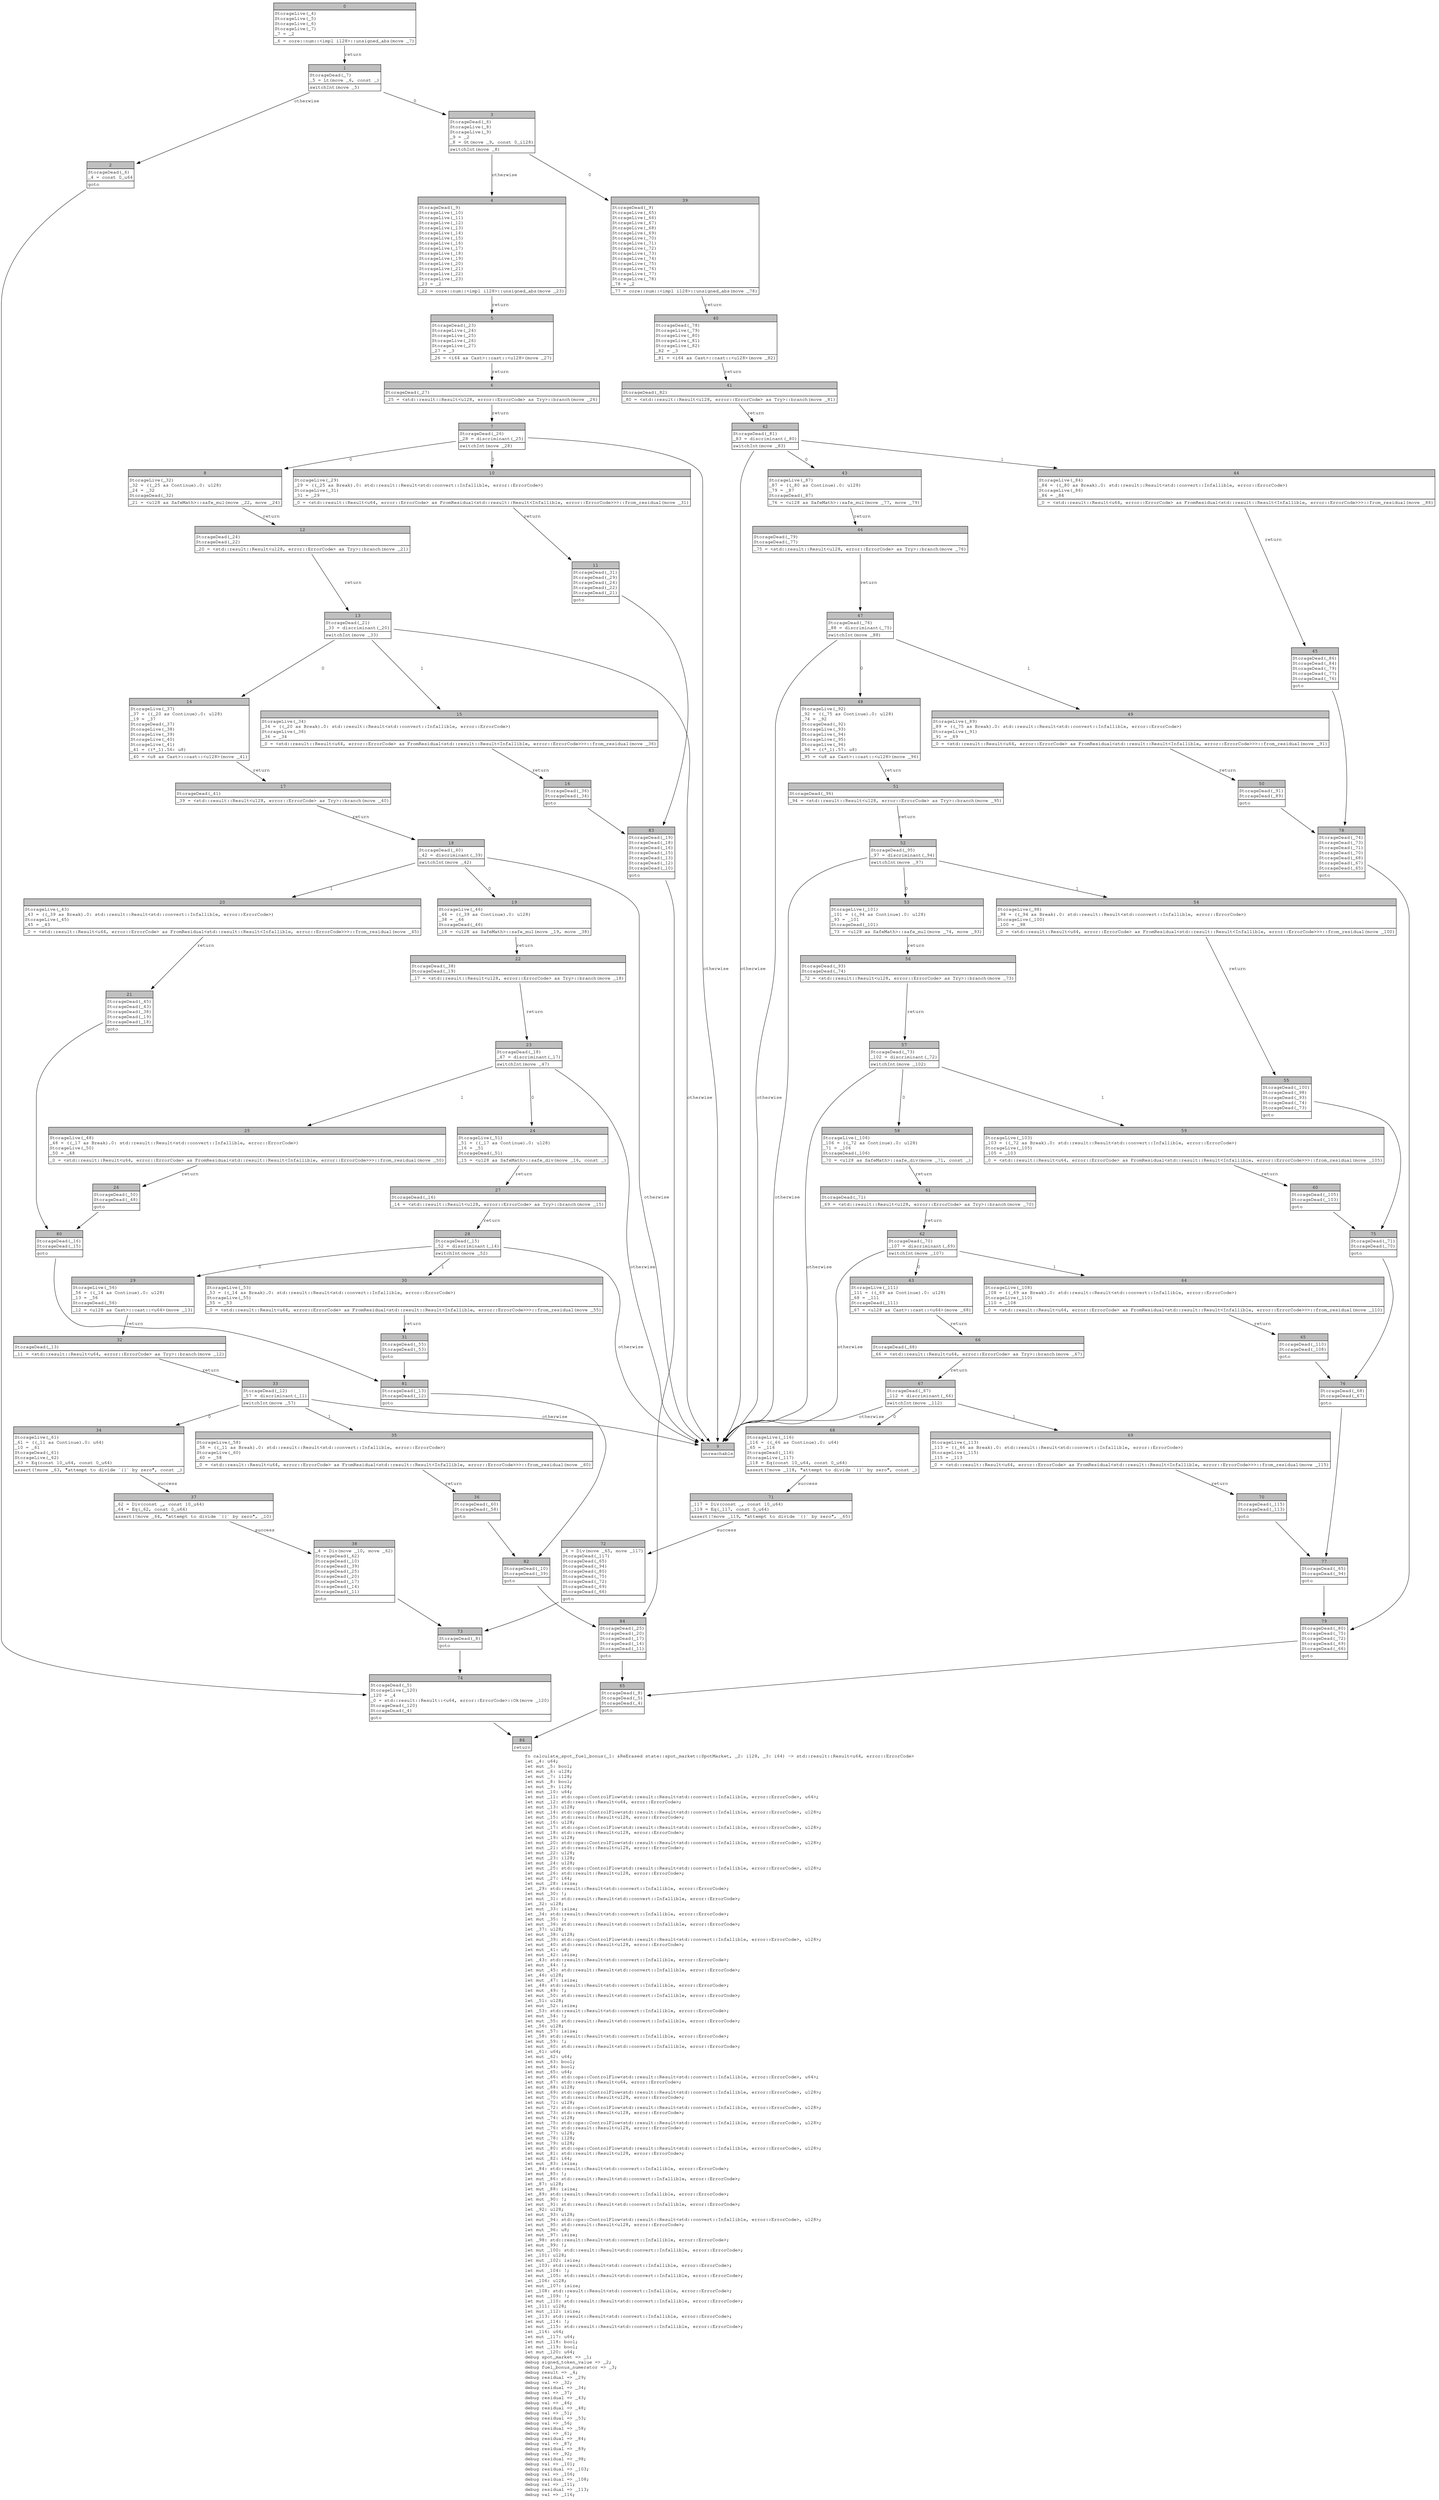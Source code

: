 digraph Mir_0_2261 {
    graph [fontname="Courier, monospace"];
    node [fontname="Courier, monospace"];
    edge [fontname="Courier, monospace"];
    label=<fn calculate_spot_fuel_bonus(_1: &amp;ReErased state::spot_market::SpotMarket, _2: i128, _3: i64) -&gt; std::result::Result&lt;u64, error::ErrorCode&gt;<br align="left"/>let _4: u64;<br align="left"/>let mut _5: bool;<br align="left"/>let mut _6: u128;<br align="left"/>let mut _7: i128;<br align="left"/>let mut _8: bool;<br align="left"/>let mut _9: i128;<br align="left"/>let mut _10: u64;<br align="left"/>let mut _11: std::ops::ControlFlow&lt;std::result::Result&lt;std::convert::Infallible, error::ErrorCode&gt;, u64&gt;;<br align="left"/>let mut _12: std::result::Result&lt;u64, error::ErrorCode&gt;;<br align="left"/>let mut _13: u128;<br align="left"/>let mut _14: std::ops::ControlFlow&lt;std::result::Result&lt;std::convert::Infallible, error::ErrorCode&gt;, u128&gt;;<br align="left"/>let mut _15: std::result::Result&lt;u128, error::ErrorCode&gt;;<br align="left"/>let mut _16: u128;<br align="left"/>let mut _17: std::ops::ControlFlow&lt;std::result::Result&lt;std::convert::Infallible, error::ErrorCode&gt;, u128&gt;;<br align="left"/>let mut _18: std::result::Result&lt;u128, error::ErrorCode&gt;;<br align="left"/>let mut _19: u128;<br align="left"/>let mut _20: std::ops::ControlFlow&lt;std::result::Result&lt;std::convert::Infallible, error::ErrorCode&gt;, u128&gt;;<br align="left"/>let mut _21: std::result::Result&lt;u128, error::ErrorCode&gt;;<br align="left"/>let mut _22: u128;<br align="left"/>let mut _23: i128;<br align="left"/>let mut _24: u128;<br align="left"/>let mut _25: std::ops::ControlFlow&lt;std::result::Result&lt;std::convert::Infallible, error::ErrorCode&gt;, u128&gt;;<br align="left"/>let mut _26: std::result::Result&lt;u128, error::ErrorCode&gt;;<br align="left"/>let mut _27: i64;<br align="left"/>let mut _28: isize;<br align="left"/>let _29: std::result::Result&lt;std::convert::Infallible, error::ErrorCode&gt;;<br align="left"/>let mut _30: !;<br align="left"/>let mut _31: std::result::Result&lt;std::convert::Infallible, error::ErrorCode&gt;;<br align="left"/>let _32: u128;<br align="left"/>let mut _33: isize;<br align="left"/>let _34: std::result::Result&lt;std::convert::Infallible, error::ErrorCode&gt;;<br align="left"/>let mut _35: !;<br align="left"/>let mut _36: std::result::Result&lt;std::convert::Infallible, error::ErrorCode&gt;;<br align="left"/>let _37: u128;<br align="left"/>let mut _38: u128;<br align="left"/>let mut _39: std::ops::ControlFlow&lt;std::result::Result&lt;std::convert::Infallible, error::ErrorCode&gt;, u128&gt;;<br align="left"/>let mut _40: std::result::Result&lt;u128, error::ErrorCode&gt;;<br align="left"/>let mut _41: u8;<br align="left"/>let mut _42: isize;<br align="left"/>let _43: std::result::Result&lt;std::convert::Infallible, error::ErrorCode&gt;;<br align="left"/>let mut _44: !;<br align="left"/>let mut _45: std::result::Result&lt;std::convert::Infallible, error::ErrorCode&gt;;<br align="left"/>let _46: u128;<br align="left"/>let mut _47: isize;<br align="left"/>let _48: std::result::Result&lt;std::convert::Infallible, error::ErrorCode&gt;;<br align="left"/>let mut _49: !;<br align="left"/>let mut _50: std::result::Result&lt;std::convert::Infallible, error::ErrorCode&gt;;<br align="left"/>let _51: u128;<br align="left"/>let mut _52: isize;<br align="left"/>let _53: std::result::Result&lt;std::convert::Infallible, error::ErrorCode&gt;;<br align="left"/>let mut _54: !;<br align="left"/>let mut _55: std::result::Result&lt;std::convert::Infallible, error::ErrorCode&gt;;<br align="left"/>let _56: u128;<br align="left"/>let mut _57: isize;<br align="left"/>let _58: std::result::Result&lt;std::convert::Infallible, error::ErrorCode&gt;;<br align="left"/>let mut _59: !;<br align="left"/>let mut _60: std::result::Result&lt;std::convert::Infallible, error::ErrorCode&gt;;<br align="left"/>let _61: u64;<br align="left"/>let mut _62: u64;<br align="left"/>let mut _63: bool;<br align="left"/>let mut _64: bool;<br align="left"/>let mut _65: u64;<br align="left"/>let mut _66: std::ops::ControlFlow&lt;std::result::Result&lt;std::convert::Infallible, error::ErrorCode&gt;, u64&gt;;<br align="left"/>let mut _67: std::result::Result&lt;u64, error::ErrorCode&gt;;<br align="left"/>let mut _68: u128;<br align="left"/>let mut _69: std::ops::ControlFlow&lt;std::result::Result&lt;std::convert::Infallible, error::ErrorCode&gt;, u128&gt;;<br align="left"/>let mut _70: std::result::Result&lt;u128, error::ErrorCode&gt;;<br align="left"/>let mut _71: u128;<br align="left"/>let mut _72: std::ops::ControlFlow&lt;std::result::Result&lt;std::convert::Infallible, error::ErrorCode&gt;, u128&gt;;<br align="left"/>let mut _73: std::result::Result&lt;u128, error::ErrorCode&gt;;<br align="left"/>let mut _74: u128;<br align="left"/>let mut _75: std::ops::ControlFlow&lt;std::result::Result&lt;std::convert::Infallible, error::ErrorCode&gt;, u128&gt;;<br align="left"/>let mut _76: std::result::Result&lt;u128, error::ErrorCode&gt;;<br align="left"/>let mut _77: u128;<br align="left"/>let mut _78: i128;<br align="left"/>let mut _79: u128;<br align="left"/>let mut _80: std::ops::ControlFlow&lt;std::result::Result&lt;std::convert::Infallible, error::ErrorCode&gt;, u128&gt;;<br align="left"/>let mut _81: std::result::Result&lt;u128, error::ErrorCode&gt;;<br align="left"/>let mut _82: i64;<br align="left"/>let mut _83: isize;<br align="left"/>let _84: std::result::Result&lt;std::convert::Infallible, error::ErrorCode&gt;;<br align="left"/>let mut _85: !;<br align="left"/>let mut _86: std::result::Result&lt;std::convert::Infallible, error::ErrorCode&gt;;<br align="left"/>let _87: u128;<br align="left"/>let mut _88: isize;<br align="left"/>let _89: std::result::Result&lt;std::convert::Infallible, error::ErrorCode&gt;;<br align="left"/>let mut _90: !;<br align="left"/>let mut _91: std::result::Result&lt;std::convert::Infallible, error::ErrorCode&gt;;<br align="left"/>let _92: u128;<br align="left"/>let mut _93: u128;<br align="left"/>let mut _94: std::ops::ControlFlow&lt;std::result::Result&lt;std::convert::Infallible, error::ErrorCode&gt;, u128&gt;;<br align="left"/>let mut _95: std::result::Result&lt;u128, error::ErrorCode&gt;;<br align="left"/>let mut _96: u8;<br align="left"/>let mut _97: isize;<br align="left"/>let _98: std::result::Result&lt;std::convert::Infallible, error::ErrorCode&gt;;<br align="left"/>let mut _99: !;<br align="left"/>let mut _100: std::result::Result&lt;std::convert::Infallible, error::ErrorCode&gt;;<br align="left"/>let _101: u128;<br align="left"/>let mut _102: isize;<br align="left"/>let _103: std::result::Result&lt;std::convert::Infallible, error::ErrorCode&gt;;<br align="left"/>let mut _104: !;<br align="left"/>let mut _105: std::result::Result&lt;std::convert::Infallible, error::ErrorCode&gt;;<br align="left"/>let _106: u128;<br align="left"/>let mut _107: isize;<br align="left"/>let _108: std::result::Result&lt;std::convert::Infallible, error::ErrorCode&gt;;<br align="left"/>let mut _109: !;<br align="left"/>let mut _110: std::result::Result&lt;std::convert::Infallible, error::ErrorCode&gt;;<br align="left"/>let _111: u128;<br align="left"/>let mut _112: isize;<br align="left"/>let _113: std::result::Result&lt;std::convert::Infallible, error::ErrorCode&gt;;<br align="left"/>let mut _114: !;<br align="left"/>let mut _115: std::result::Result&lt;std::convert::Infallible, error::ErrorCode&gt;;<br align="left"/>let _116: u64;<br align="left"/>let mut _117: u64;<br align="left"/>let mut _118: bool;<br align="left"/>let mut _119: bool;<br align="left"/>let mut _120: u64;<br align="left"/>debug spot_market =&gt; _1;<br align="left"/>debug signed_token_value =&gt; _2;<br align="left"/>debug fuel_bonus_numerator =&gt; _3;<br align="left"/>debug result =&gt; _4;<br align="left"/>debug residual =&gt; _29;<br align="left"/>debug val =&gt; _32;<br align="left"/>debug residual =&gt; _34;<br align="left"/>debug val =&gt; _37;<br align="left"/>debug residual =&gt; _43;<br align="left"/>debug val =&gt; _46;<br align="left"/>debug residual =&gt; _48;<br align="left"/>debug val =&gt; _51;<br align="left"/>debug residual =&gt; _53;<br align="left"/>debug val =&gt; _56;<br align="left"/>debug residual =&gt; _58;<br align="left"/>debug val =&gt; _61;<br align="left"/>debug residual =&gt; _84;<br align="left"/>debug val =&gt; _87;<br align="left"/>debug residual =&gt; _89;<br align="left"/>debug val =&gt; _92;<br align="left"/>debug residual =&gt; _98;<br align="left"/>debug val =&gt; _101;<br align="left"/>debug residual =&gt; _103;<br align="left"/>debug val =&gt; _106;<br align="left"/>debug residual =&gt; _108;<br align="left"/>debug val =&gt; _111;<br align="left"/>debug residual =&gt; _113;<br align="left"/>debug val =&gt; _116;<br align="left"/>>;
    bb0__0_2261 [shape="none", label=<<table border="0" cellborder="1" cellspacing="0"><tr><td bgcolor="gray" align="center" colspan="1">0</td></tr><tr><td align="left" balign="left">StorageLive(_4)<br/>StorageLive(_5)<br/>StorageLive(_6)<br/>StorageLive(_7)<br/>_7 = _2<br/></td></tr><tr><td align="left">_6 = core::num::&lt;impl i128&gt;::unsigned_abs(move _7)</td></tr></table>>];
    bb1__0_2261 [shape="none", label=<<table border="0" cellborder="1" cellspacing="0"><tr><td bgcolor="gray" align="center" colspan="1">1</td></tr><tr><td align="left" balign="left">StorageDead(_7)<br/>_5 = Lt(move _6, const _)<br/></td></tr><tr><td align="left">switchInt(move _5)</td></tr></table>>];
    bb2__0_2261 [shape="none", label=<<table border="0" cellborder="1" cellspacing="0"><tr><td bgcolor="gray" align="center" colspan="1">2</td></tr><tr><td align="left" balign="left">StorageDead(_6)<br/>_4 = const 0_u64<br/></td></tr><tr><td align="left">goto</td></tr></table>>];
    bb3__0_2261 [shape="none", label=<<table border="0" cellborder="1" cellspacing="0"><tr><td bgcolor="gray" align="center" colspan="1">3</td></tr><tr><td align="left" balign="left">StorageDead(_6)<br/>StorageLive(_8)<br/>StorageLive(_9)<br/>_9 = _2<br/>_8 = Gt(move _9, const 0_i128)<br/></td></tr><tr><td align="left">switchInt(move _8)</td></tr></table>>];
    bb4__0_2261 [shape="none", label=<<table border="0" cellborder="1" cellspacing="0"><tr><td bgcolor="gray" align="center" colspan="1">4</td></tr><tr><td align="left" balign="left">StorageDead(_9)<br/>StorageLive(_10)<br/>StorageLive(_11)<br/>StorageLive(_12)<br/>StorageLive(_13)<br/>StorageLive(_14)<br/>StorageLive(_15)<br/>StorageLive(_16)<br/>StorageLive(_17)<br/>StorageLive(_18)<br/>StorageLive(_19)<br/>StorageLive(_20)<br/>StorageLive(_21)<br/>StorageLive(_22)<br/>StorageLive(_23)<br/>_23 = _2<br/></td></tr><tr><td align="left">_22 = core::num::&lt;impl i128&gt;::unsigned_abs(move _23)</td></tr></table>>];
    bb5__0_2261 [shape="none", label=<<table border="0" cellborder="1" cellspacing="0"><tr><td bgcolor="gray" align="center" colspan="1">5</td></tr><tr><td align="left" balign="left">StorageDead(_23)<br/>StorageLive(_24)<br/>StorageLive(_25)<br/>StorageLive(_26)<br/>StorageLive(_27)<br/>_27 = _3<br/></td></tr><tr><td align="left">_26 = &lt;i64 as Cast&gt;::cast::&lt;u128&gt;(move _27)</td></tr></table>>];
    bb6__0_2261 [shape="none", label=<<table border="0" cellborder="1" cellspacing="0"><tr><td bgcolor="gray" align="center" colspan="1">6</td></tr><tr><td align="left" balign="left">StorageDead(_27)<br/></td></tr><tr><td align="left">_25 = &lt;std::result::Result&lt;u128, error::ErrorCode&gt; as Try&gt;::branch(move _26)</td></tr></table>>];
    bb7__0_2261 [shape="none", label=<<table border="0" cellborder="1" cellspacing="0"><tr><td bgcolor="gray" align="center" colspan="1">7</td></tr><tr><td align="left" balign="left">StorageDead(_26)<br/>_28 = discriminant(_25)<br/></td></tr><tr><td align="left">switchInt(move _28)</td></tr></table>>];
    bb8__0_2261 [shape="none", label=<<table border="0" cellborder="1" cellspacing="0"><tr><td bgcolor="gray" align="center" colspan="1">8</td></tr><tr><td align="left" balign="left">StorageLive(_32)<br/>_32 = ((_25 as Continue).0: u128)<br/>_24 = _32<br/>StorageDead(_32)<br/></td></tr><tr><td align="left">_21 = &lt;u128 as SafeMath&gt;::safe_mul(move _22, move _24)</td></tr></table>>];
    bb9__0_2261 [shape="none", label=<<table border="0" cellborder="1" cellspacing="0"><tr><td bgcolor="gray" align="center" colspan="1">9</td></tr><tr><td align="left">unreachable</td></tr></table>>];
    bb10__0_2261 [shape="none", label=<<table border="0" cellborder="1" cellspacing="0"><tr><td bgcolor="gray" align="center" colspan="1">10</td></tr><tr><td align="left" balign="left">StorageLive(_29)<br/>_29 = ((_25 as Break).0: std::result::Result&lt;std::convert::Infallible, error::ErrorCode&gt;)<br/>StorageLive(_31)<br/>_31 = _29<br/></td></tr><tr><td align="left">_0 = &lt;std::result::Result&lt;u64, error::ErrorCode&gt; as FromResidual&lt;std::result::Result&lt;Infallible, error::ErrorCode&gt;&gt;&gt;::from_residual(move _31)</td></tr></table>>];
    bb11__0_2261 [shape="none", label=<<table border="0" cellborder="1" cellspacing="0"><tr><td bgcolor="gray" align="center" colspan="1">11</td></tr><tr><td align="left" balign="left">StorageDead(_31)<br/>StorageDead(_29)<br/>StorageDead(_24)<br/>StorageDead(_22)<br/>StorageDead(_21)<br/></td></tr><tr><td align="left">goto</td></tr></table>>];
    bb12__0_2261 [shape="none", label=<<table border="0" cellborder="1" cellspacing="0"><tr><td bgcolor="gray" align="center" colspan="1">12</td></tr><tr><td align="left" balign="left">StorageDead(_24)<br/>StorageDead(_22)<br/></td></tr><tr><td align="left">_20 = &lt;std::result::Result&lt;u128, error::ErrorCode&gt; as Try&gt;::branch(move _21)</td></tr></table>>];
    bb13__0_2261 [shape="none", label=<<table border="0" cellborder="1" cellspacing="0"><tr><td bgcolor="gray" align="center" colspan="1">13</td></tr><tr><td align="left" balign="left">StorageDead(_21)<br/>_33 = discriminant(_20)<br/></td></tr><tr><td align="left">switchInt(move _33)</td></tr></table>>];
    bb14__0_2261 [shape="none", label=<<table border="0" cellborder="1" cellspacing="0"><tr><td bgcolor="gray" align="center" colspan="1">14</td></tr><tr><td align="left" balign="left">StorageLive(_37)<br/>_37 = ((_20 as Continue).0: u128)<br/>_19 = _37<br/>StorageDead(_37)<br/>StorageLive(_38)<br/>StorageLive(_39)<br/>StorageLive(_40)<br/>StorageLive(_41)<br/>_41 = ((*_1).56: u8)<br/></td></tr><tr><td align="left">_40 = &lt;u8 as Cast&gt;::cast::&lt;u128&gt;(move _41)</td></tr></table>>];
    bb15__0_2261 [shape="none", label=<<table border="0" cellborder="1" cellspacing="0"><tr><td bgcolor="gray" align="center" colspan="1">15</td></tr><tr><td align="left" balign="left">StorageLive(_34)<br/>_34 = ((_20 as Break).0: std::result::Result&lt;std::convert::Infallible, error::ErrorCode&gt;)<br/>StorageLive(_36)<br/>_36 = _34<br/></td></tr><tr><td align="left">_0 = &lt;std::result::Result&lt;u64, error::ErrorCode&gt; as FromResidual&lt;std::result::Result&lt;Infallible, error::ErrorCode&gt;&gt;&gt;::from_residual(move _36)</td></tr></table>>];
    bb16__0_2261 [shape="none", label=<<table border="0" cellborder="1" cellspacing="0"><tr><td bgcolor="gray" align="center" colspan="1">16</td></tr><tr><td align="left" balign="left">StorageDead(_36)<br/>StorageDead(_34)<br/></td></tr><tr><td align="left">goto</td></tr></table>>];
    bb17__0_2261 [shape="none", label=<<table border="0" cellborder="1" cellspacing="0"><tr><td bgcolor="gray" align="center" colspan="1">17</td></tr><tr><td align="left" balign="left">StorageDead(_41)<br/></td></tr><tr><td align="left">_39 = &lt;std::result::Result&lt;u128, error::ErrorCode&gt; as Try&gt;::branch(move _40)</td></tr></table>>];
    bb18__0_2261 [shape="none", label=<<table border="0" cellborder="1" cellspacing="0"><tr><td bgcolor="gray" align="center" colspan="1">18</td></tr><tr><td align="left" balign="left">StorageDead(_40)<br/>_42 = discriminant(_39)<br/></td></tr><tr><td align="left">switchInt(move _42)</td></tr></table>>];
    bb19__0_2261 [shape="none", label=<<table border="0" cellborder="1" cellspacing="0"><tr><td bgcolor="gray" align="center" colspan="1">19</td></tr><tr><td align="left" balign="left">StorageLive(_46)<br/>_46 = ((_39 as Continue).0: u128)<br/>_38 = _46<br/>StorageDead(_46)<br/></td></tr><tr><td align="left">_18 = &lt;u128 as SafeMath&gt;::safe_mul(move _19, move _38)</td></tr></table>>];
    bb20__0_2261 [shape="none", label=<<table border="0" cellborder="1" cellspacing="0"><tr><td bgcolor="gray" align="center" colspan="1">20</td></tr><tr><td align="left" balign="left">StorageLive(_43)<br/>_43 = ((_39 as Break).0: std::result::Result&lt;std::convert::Infallible, error::ErrorCode&gt;)<br/>StorageLive(_45)<br/>_45 = _43<br/></td></tr><tr><td align="left">_0 = &lt;std::result::Result&lt;u64, error::ErrorCode&gt; as FromResidual&lt;std::result::Result&lt;Infallible, error::ErrorCode&gt;&gt;&gt;::from_residual(move _45)</td></tr></table>>];
    bb21__0_2261 [shape="none", label=<<table border="0" cellborder="1" cellspacing="0"><tr><td bgcolor="gray" align="center" colspan="1">21</td></tr><tr><td align="left" balign="left">StorageDead(_45)<br/>StorageDead(_43)<br/>StorageDead(_38)<br/>StorageDead(_19)<br/>StorageDead(_18)<br/></td></tr><tr><td align="left">goto</td></tr></table>>];
    bb22__0_2261 [shape="none", label=<<table border="0" cellborder="1" cellspacing="0"><tr><td bgcolor="gray" align="center" colspan="1">22</td></tr><tr><td align="left" balign="left">StorageDead(_38)<br/>StorageDead(_19)<br/></td></tr><tr><td align="left">_17 = &lt;std::result::Result&lt;u128, error::ErrorCode&gt; as Try&gt;::branch(move _18)</td></tr></table>>];
    bb23__0_2261 [shape="none", label=<<table border="0" cellborder="1" cellspacing="0"><tr><td bgcolor="gray" align="center" colspan="1">23</td></tr><tr><td align="left" balign="left">StorageDead(_18)<br/>_47 = discriminant(_17)<br/></td></tr><tr><td align="left">switchInt(move _47)</td></tr></table>>];
    bb24__0_2261 [shape="none", label=<<table border="0" cellborder="1" cellspacing="0"><tr><td bgcolor="gray" align="center" colspan="1">24</td></tr><tr><td align="left" balign="left">StorageLive(_51)<br/>_51 = ((_17 as Continue).0: u128)<br/>_16 = _51<br/>StorageDead(_51)<br/></td></tr><tr><td align="left">_15 = &lt;u128 as SafeMath&gt;::safe_div(move _16, const _)</td></tr></table>>];
    bb25__0_2261 [shape="none", label=<<table border="0" cellborder="1" cellspacing="0"><tr><td bgcolor="gray" align="center" colspan="1">25</td></tr><tr><td align="left" balign="left">StorageLive(_48)<br/>_48 = ((_17 as Break).0: std::result::Result&lt;std::convert::Infallible, error::ErrorCode&gt;)<br/>StorageLive(_50)<br/>_50 = _48<br/></td></tr><tr><td align="left">_0 = &lt;std::result::Result&lt;u64, error::ErrorCode&gt; as FromResidual&lt;std::result::Result&lt;Infallible, error::ErrorCode&gt;&gt;&gt;::from_residual(move _50)</td></tr></table>>];
    bb26__0_2261 [shape="none", label=<<table border="0" cellborder="1" cellspacing="0"><tr><td bgcolor="gray" align="center" colspan="1">26</td></tr><tr><td align="left" balign="left">StorageDead(_50)<br/>StorageDead(_48)<br/></td></tr><tr><td align="left">goto</td></tr></table>>];
    bb27__0_2261 [shape="none", label=<<table border="0" cellborder="1" cellspacing="0"><tr><td bgcolor="gray" align="center" colspan="1">27</td></tr><tr><td align="left" balign="left">StorageDead(_16)<br/></td></tr><tr><td align="left">_14 = &lt;std::result::Result&lt;u128, error::ErrorCode&gt; as Try&gt;::branch(move _15)</td></tr></table>>];
    bb28__0_2261 [shape="none", label=<<table border="0" cellborder="1" cellspacing="0"><tr><td bgcolor="gray" align="center" colspan="1">28</td></tr><tr><td align="left" balign="left">StorageDead(_15)<br/>_52 = discriminant(_14)<br/></td></tr><tr><td align="left">switchInt(move _52)</td></tr></table>>];
    bb29__0_2261 [shape="none", label=<<table border="0" cellborder="1" cellspacing="0"><tr><td bgcolor="gray" align="center" colspan="1">29</td></tr><tr><td align="left" balign="left">StorageLive(_56)<br/>_56 = ((_14 as Continue).0: u128)<br/>_13 = _56<br/>StorageDead(_56)<br/></td></tr><tr><td align="left">_12 = &lt;u128 as Cast&gt;::cast::&lt;u64&gt;(move _13)</td></tr></table>>];
    bb30__0_2261 [shape="none", label=<<table border="0" cellborder="1" cellspacing="0"><tr><td bgcolor="gray" align="center" colspan="1">30</td></tr><tr><td align="left" balign="left">StorageLive(_53)<br/>_53 = ((_14 as Break).0: std::result::Result&lt;std::convert::Infallible, error::ErrorCode&gt;)<br/>StorageLive(_55)<br/>_55 = _53<br/></td></tr><tr><td align="left">_0 = &lt;std::result::Result&lt;u64, error::ErrorCode&gt; as FromResidual&lt;std::result::Result&lt;Infallible, error::ErrorCode&gt;&gt;&gt;::from_residual(move _55)</td></tr></table>>];
    bb31__0_2261 [shape="none", label=<<table border="0" cellborder="1" cellspacing="0"><tr><td bgcolor="gray" align="center" colspan="1">31</td></tr><tr><td align="left" balign="left">StorageDead(_55)<br/>StorageDead(_53)<br/></td></tr><tr><td align="left">goto</td></tr></table>>];
    bb32__0_2261 [shape="none", label=<<table border="0" cellborder="1" cellspacing="0"><tr><td bgcolor="gray" align="center" colspan="1">32</td></tr><tr><td align="left" balign="left">StorageDead(_13)<br/></td></tr><tr><td align="left">_11 = &lt;std::result::Result&lt;u64, error::ErrorCode&gt; as Try&gt;::branch(move _12)</td></tr></table>>];
    bb33__0_2261 [shape="none", label=<<table border="0" cellborder="1" cellspacing="0"><tr><td bgcolor="gray" align="center" colspan="1">33</td></tr><tr><td align="left" balign="left">StorageDead(_12)<br/>_57 = discriminant(_11)<br/></td></tr><tr><td align="left">switchInt(move _57)</td></tr></table>>];
    bb34__0_2261 [shape="none", label=<<table border="0" cellborder="1" cellspacing="0"><tr><td bgcolor="gray" align="center" colspan="1">34</td></tr><tr><td align="left" balign="left">StorageLive(_61)<br/>_61 = ((_11 as Continue).0: u64)<br/>_10 = _61<br/>StorageDead(_61)<br/>StorageLive(_62)<br/>_63 = Eq(const 10_u64, const 0_u64)<br/></td></tr><tr><td align="left">assert(!move _63, &quot;attempt to divide `{}` by zero&quot;, const _)</td></tr></table>>];
    bb35__0_2261 [shape="none", label=<<table border="0" cellborder="1" cellspacing="0"><tr><td bgcolor="gray" align="center" colspan="1">35</td></tr><tr><td align="left" balign="left">StorageLive(_58)<br/>_58 = ((_11 as Break).0: std::result::Result&lt;std::convert::Infallible, error::ErrorCode&gt;)<br/>StorageLive(_60)<br/>_60 = _58<br/></td></tr><tr><td align="left">_0 = &lt;std::result::Result&lt;u64, error::ErrorCode&gt; as FromResidual&lt;std::result::Result&lt;Infallible, error::ErrorCode&gt;&gt;&gt;::from_residual(move _60)</td></tr></table>>];
    bb36__0_2261 [shape="none", label=<<table border="0" cellborder="1" cellspacing="0"><tr><td bgcolor="gray" align="center" colspan="1">36</td></tr><tr><td align="left" balign="left">StorageDead(_60)<br/>StorageDead(_58)<br/></td></tr><tr><td align="left">goto</td></tr></table>>];
    bb37__0_2261 [shape="none", label=<<table border="0" cellborder="1" cellspacing="0"><tr><td bgcolor="gray" align="center" colspan="1">37</td></tr><tr><td align="left" balign="left">_62 = Div(const _, const 10_u64)<br/>_64 = Eq(_62, const 0_u64)<br/></td></tr><tr><td align="left">assert(!move _64, &quot;attempt to divide `{}` by zero&quot;, _10)</td></tr></table>>];
    bb38__0_2261 [shape="none", label=<<table border="0" cellborder="1" cellspacing="0"><tr><td bgcolor="gray" align="center" colspan="1">38</td></tr><tr><td align="left" balign="left">_4 = Div(move _10, move _62)<br/>StorageDead(_62)<br/>StorageDead(_10)<br/>StorageDead(_39)<br/>StorageDead(_25)<br/>StorageDead(_20)<br/>StorageDead(_17)<br/>StorageDead(_14)<br/>StorageDead(_11)<br/></td></tr><tr><td align="left">goto</td></tr></table>>];
    bb39__0_2261 [shape="none", label=<<table border="0" cellborder="1" cellspacing="0"><tr><td bgcolor="gray" align="center" colspan="1">39</td></tr><tr><td align="left" balign="left">StorageDead(_9)<br/>StorageLive(_65)<br/>StorageLive(_66)<br/>StorageLive(_67)<br/>StorageLive(_68)<br/>StorageLive(_69)<br/>StorageLive(_70)<br/>StorageLive(_71)<br/>StorageLive(_72)<br/>StorageLive(_73)<br/>StorageLive(_74)<br/>StorageLive(_75)<br/>StorageLive(_76)<br/>StorageLive(_77)<br/>StorageLive(_78)<br/>_78 = _2<br/></td></tr><tr><td align="left">_77 = core::num::&lt;impl i128&gt;::unsigned_abs(move _78)</td></tr></table>>];
    bb40__0_2261 [shape="none", label=<<table border="0" cellborder="1" cellspacing="0"><tr><td bgcolor="gray" align="center" colspan="1">40</td></tr><tr><td align="left" balign="left">StorageDead(_78)<br/>StorageLive(_79)<br/>StorageLive(_80)<br/>StorageLive(_81)<br/>StorageLive(_82)<br/>_82 = _3<br/></td></tr><tr><td align="left">_81 = &lt;i64 as Cast&gt;::cast::&lt;u128&gt;(move _82)</td></tr></table>>];
    bb41__0_2261 [shape="none", label=<<table border="0" cellborder="1" cellspacing="0"><tr><td bgcolor="gray" align="center" colspan="1">41</td></tr><tr><td align="left" balign="left">StorageDead(_82)<br/></td></tr><tr><td align="left">_80 = &lt;std::result::Result&lt;u128, error::ErrorCode&gt; as Try&gt;::branch(move _81)</td></tr></table>>];
    bb42__0_2261 [shape="none", label=<<table border="0" cellborder="1" cellspacing="0"><tr><td bgcolor="gray" align="center" colspan="1">42</td></tr><tr><td align="left" balign="left">StorageDead(_81)<br/>_83 = discriminant(_80)<br/></td></tr><tr><td align="left">switchInt(move _83)</td></tr></table>>];
    bb43__0_2261 [shape="none", label=<<table border="0" cellborder="1" cellspacing="0"><tr><td bgcolor="gray" align="center" colspan="1">43</td></tr><tr><td align="left" balign="left">StorageLive(_87)<br/>_87 = ((_80 as Continue).0: u128)<br/>_79 = _87<br/>StorageDead(_87)<br/></td></tr><tr><td align="left">_76 = &lt;u128 as SafeMath&gt;::safe_mul(move _77, move _79)</td></tr></table>>];
    bb44__0_2261 [shape="none", label=<<table border="0" cellborder="1" cellspacing="0"><tr><td bgcolor="gray" align="center" colspan="1">44</td></tr><tr><td align="left" balign="left">StorageLive(_84)<br/>_84 = ((_80 as Break).0: std::result::Result&lt;std::convert::Infallible, error::ErrorCode&gt;)<br/>StorageLive(_86)<br/>_86 = _84<br/></td></tr><tr><td align="left">_0 = &lt;std::result::Result&lt;u64, error::ErrorCode&gt; as FromResidual&lt;std::result::Result&lt;Infallible, error::ErrorCode&gt;&gt;&gt;::from_residual(move _86)</td></tr></table>>];
    bb45__0_2261 [shape="none", label=<<table border="0" cellborder="1" cellspacing="0"><tr><td bgcolor="gray" align="center" colspan="1">45</td></tr><tr><td align="left" balign="left">StorageDead(_86)<br/>StorageDead(_84)<br/>StorageDead(_79)<br/>StorageDead(_77)<br/>StorageDead(_76)<br/></td></tr><tr><td align="left">goto</td></tr></table>>];
    bb46__0_2261 [shape="none", label=<<table border="0" cellborder="1" cellspacing="0"><tr><td bgcolor="gray" align="center" colspan="1">46</td></tr><tr><td align="left" balign="left">StorageDead(_79)<br/>StorageDead(_77)<br/></td></tr><tr><td align="left">_75 = &lt;std::result::Result&lt;u128, error::ErrorCode&gt; as Try&gt;::branch(move _76)</td></tr></table>>];
    bb47__0_2261 [shape="none", label=<<table border="0" cellborder="1" cellspacing="0"><tr><td bgcolor="gray" align="center" colspan="1">47</td></tr><tr><td align="left" balign="left">StorageDead(_76)<br/>_88 = discriminant(_75)<br/></td></tr><tr><td align="left">switchInt(move _88)</td></tr></table>>];
    bb48__0_2261 [shape="none", label=<<table border="0" cellborder="1" cellspacing="0"><tr><td bgcolor="gray" align="center" colspan="1">48</td></tr><tr><td align="left" balign="left">StorageLive(_92)<br/>_92 = ((_75 as Continue).0: u128)<br/>_74 = _92<br/>StorageDead(_92)<br/>StorageLive(_93)<br/>StorageLive(_94)<br/>StorageLive(_95)<br/>StorageLive(_96)<br/>_96 = ((*_1).57: u8)<br/></td></tr><tr><td align="left">_95 = &lt;u8 as Cast&gt;::cast::&lt;u128&gt;(move _96)</td></tr></table>>];
    bb49__0_2261 [shape="none", label=<<table border="0" cellborder="1" cellspacing="0"><tr><td bgcolor="gray" align="center" colspan="1">49</td></tr><tr><td align="left" balign="left">StorageLive(_89)<br/>_89 = ((_75 as Break).0: std::result::Result&lt;std::convert::Infallible, error::ErrorCode&gt;)<br/>StorageLive(_91)<br/>_91 = _89<br/></td></tr><tr><td align="left">_0 = &lt;std::result::Result&lt;u64, error::ErrorCode&gt; as FromResidual&lt;std::result::Result&lt;Infallible, error::ErrorCode&gt;&gt;&gt;::from_residual(move _91)</td></tr></table>>];
    bb50__0_2261 [shape="none", label=<<table border="0" cellborder="1" cellspacing="0"><tr><td bgcolor="gray" align="center" colspan="1">50</td></tr><tr><td align="left" balign="left">StorageDead(_91)<br/>StorageDead(_89)<br/></td></tr><tr><td align="left">goto</td></tr></table>>];
    bb51__0_2261 [shape="none", label=<<table border="0" cellborder="1" cellspacing="0"><tr><td bgcolor="gray" align="center" colspan="1">51</td></tr><tr><td align="left" balign="left">StorageDead(_96)<br/></td></tr><tr><td align="left">_94 = &lt;std::result::Result&lt;u128, error::ErrorCode&gt; as Try&gt;::branch(move _95)</td></tr></table>>];
    bb52__0_2261 [shape="none", label=<<table border="0" cellborder="1" cellspacing="0"><tr><td bgcolor="gray" align="center" colspan="1">52</td></tr><tr><td align="left" balign="left">StorageDead(_95)<br/>_97 = discriminant(_94)<br/></td></tr><tr><td align="left">switchInt(move _97)</td></tr></table>>];
    bb53__0_2261 [shape="none", label=<<table border="0" cellborder="1" cellspacing="0"><tr><td bgcolor="gray" align="center" colspan="1">53</td></tr><tr><td align="left" balign="left">StorageLive(_101)<br/>_101 = ((_94 as Continue).0: u128)<br/>_93 = _101<br/>StorageDead(_101)<br/></td></tr><tr><td align="left">_73 = &lt;u128 as SafeMath&gt;::safe_mul(move _74, move _93)</td></tr></table>>];
    bb54__0_2261 [shape="none", label=<<table border="0" cellborder="1" cellspacing="0"><tr><td bgcolor="gray" align="center" colspan="1">54</td></tr><tr><td align="left" balign="left">StorageLive(_98)<br/>_98 = ((_94 as Break).0: std::result::Result&lt;std::convert::Infallible, error::ErrorCode&gt;)<br/>StorageLive(_100)<br/>_100 = _98<br/></td></tr><tr><td align="left">_0 = &lt;std::result::Result&lt;u64, error::ErrorCode&gt; as FromResidual&lt;std::result::Result&lt;Infallible, error::ErrorCode&gt;&gt;&gt;::from_residual(move _100)</td></tr></table>>];
    bb55__0_2261 [shape="none", label=<<table border="0" cellborder="1" cellspacing="0"><tr><td bgcolor="gray" align="center" colspan="1">55</td></tr><tr><td align="left" balign="left">StorageDead(_100)<br/>StorageDead(_98)<br/>StorageDead(_93)<br/>StorageDead(_74)<br/>StorageDead(_73)<br/></td></tr><tr><td align="left">goto</td></tr></table>>];
    bb56__0_2261 [shape="none", label=<<table border="0" cellborder="1" cellspacing="0"><tr><td bgcolor="gray" align="center" colspan="1">56</td></tr><tr><td align="left" balign="left">StorageDead(_93)<br/>StorageDead(_74)<br/></td></tr><tr><td align="left">_72 = &lt;std::result::Result&lt;u128, error::ErrorCode&gt; as Try&gt;::branch(move _73)</td></tr></table>>];
    bb57__0_2261 [shape="none", label=<<table border="0" cellborder="1" cellspacing="0"><tr><td bgcolor="gray" align="center" colspan="1">57</td></tr><tr><td align="left" balign="left">StorageDead(_73)<br/>_102 = discriminant(_72)<br/></td></tr><tr><td align="left">switchInt(move _102)</td></tr></table>>];
    bb58__0_2261 [shape="none", label=<<table border="0" cellborder="1" cellspacing="0"><tr><td bgcolor="gray" align="center" colspan="1">58</td></tr><tr><td align="left" balign="left">StorageLive(_106)<br/>_106 = ((_72 as Continue).0: u128)<br/>_71 = _106<br/>StorageDead(_106)<br/></td></tr><tr><td align="left">_70 = &lt;u128 as SafeMath&gt;::safe_div(move _71, const _)</td></tr></table>>];
    bb59__0_2261 [shape="none", label=<<table border="0" cellborder="1" cellspacing="0"><tr><td bgcolor="gray" align="center" colspan="1">59</td></tr><tr><td align="left" balign="left">StorageLive(_103)<br/>_103 = ((_72 as Break).0: std::result::Result&lt;std::convert::Infallible, error::ErrorCode&gt;)<br/>StorageLive(_105)<br/>_105 = _103<br/></td></tr><tr><td align="left">_0 = &lt;std::result::Result&lt;u64, error::ErrorCode&gt; as FromResidual&lt;std::result::Result&lt;Infallible, error::ErrorCode&gt;&gt;&gt;::from_residual(move _105)</td></tr></table>>];
    bb60__0_2261 [shape="none", label=<<table border="0" cellborder="1" cellspacing="0"><tr><td bgcolor="gray" align="center" colspan="1">60</td></tr><tr><td align="left" balign="left">StorageDead(_105)<br/>StorageDead(_103)<br/></td></tr><tr><td align="left">goto</td></tr></table>>];
    bb61__0_2261 [shape="none", label=<<table border="0" cellborder="1" cellspacing="0"><tr><td bgcolor="gray" align="center" colspan="1">61</td></tr><tr><td align="left" balign="left">StorageDead(_71)<br/></td></tr><tr><td align="left">_69 = &lt;std::result::Result&lt;u128, error::ErrorCode&gt; as Try&gt;::branch(move _70)</td></tr></table>>];
    bb62__0_2261 [shape="none", label=<<table border="0" cellborder="1" cellspacing="0"><tr><td bgcolor="gray" align="center" colspan="1">62</td></tr><tr><td align="left" balign="left">StorageDead(_70)<br/>_107 = discriminant(_69)<br/></td></tr><tr><td align="left">switchInt(move _107)</td></tr></table>>];
    bb63__0_2261 [shape="none", label=<<table border="0" cellborder="1" cellspacing="0"><tr><td bgcolor="gray" align="center" colspan="1">63</td></tr><tr><td align="left" balign="left">StorageLive(_111)<br/>_111 = ((_69 as Continue).0: u128)<br/>_68 = _111<br/>StorageDead(_111)<br/></td></tr><tr><td align="left">_67 = &lt;u128 as Cast&gt;::cast::&lt;u64&gt;(move _68)</td></tr></table>>];
    bb64__0_2261 [shape="none", label=<<table border="0" cellborder="1" cellspacing="0"><tr><td bgcolor="gray" align="center" colspan="1">64</td></tr><tr><td align="left" balign="left">StorageLive(_108)<br/>_108 = ((_69 as Break).0: std::result::Result&lt;std::convert::Infallible, error::ErrorCode&gt;)<br/>StorageLive(_110)<br/>_110 = _108<br/></td></tr><tr><td align="left">_0 = &lt;std::result::Result&lt;u64, error::ErrorCode&gt; as FromResidual&lt;std::result::Result&lt;Infallible, error::ErrorCode&gt;&gt;&gt;::from_residual(move _110)</td></tr></table>>];
    bb65__0_2261 [shape="none", label=<<table border="0" cellborder="1" cellspacing="0"><tr><td bgcolor="gray" align="center" colspan="1">65</td></tr><tr><td align="left" balign="left">StorageDead(_110)<br/>StorageDead(_108)<br/></td></tr><tr><td align="left">goto</td></tr></table>>];
    bb66__0_2261 [shape="none", label=<<table border="0" cellborder="1" cellspacing="0"><tr><td bgcolor="gray" align="center" colspan="1">66</td></tr><tr><td align="left" balign="left">StorageDead(_68)<br/></td></tr><tr><td align="left">_66 = &lt;std::result::Result&lt;u64, error::ErrorCode&gt; as Try&gt;::branch(move _67)</td></tr></table>>];
    bb67__0_2261 [shape="none", label=<<table border="0" cellborder="1" cellspacing="0"><tr><td bgcolor="gray" align="center" colspan="1">67</td></tr><tr><td align="left" balign="left">StorageDead(_67)<br/>_112 = discriminant(_66)<br/></td></tr><tr><td align="left">switchInt(move _112)</td></tr></table>>];
    bb68__0_2261 [shape="none", label=<<table border="0" cellborder="1" cellspacing="0"><tr><td bgcolor="gray" align="center" colspan="1">68</td></tr><tr><td align="left" balign="left">StorageLive(_116)<br/>_116 = ((_66 as Continue).0: u64)<br/>_65 = _116<br/>StorageDead(_116)<br/>StorageLive(_117)<br/>_118 = Eq(const 10_u64, const 0_u64)<br/></td></tr><tr><td align="left">assert(!move _118, &quot;attempt to divide `{}` by zero&quot;, const _)</td></tr></table>>];
    bb69__0_2261 [shape="none", label=<<table border="0" cellborder="1" cellspacing="0"><tr><td bgcolor="gray" align="center" colspan="1">69</td></tr><tr><td align="left" balign="left">StorageLive(_113)<br/>_113 = ((_66 as Break).0: std::result::Result&lt;std::convert::Infallible, error::ErrorCode&gt;)<br/>StorageLive(_115)<br/>_115 = _113<br/></td></tr><tr><td align="left">_0 = &lt;std::result::Result&lt;u64, error::ErrorCode&gt; as FromResidual&lt;std::result::Result&lt;Infallible, error::ErrorCode&gt;&gt;&gt;::from_residual(move _115)</td></tr></table>>];
    bb70__0_2261 [shape="none", label=<<table border="0" cellborder="1" cellspacing="0"><tr><td bgcolor="gray" align="center" colspan="1">70</td></tr><tr><td align="left" balign="left">StorageDead(_115)<br/>StorageDead(_113)<br/></td></tr><tr><td align="left">goto</td></tr></table>>];
    bb71__0_2261 [shape="none", label=<<table border="0" cellborder="1" cellspacing="0"><tr><td bgcolor="gray" align="center" colspan="1">71</td></tr><tr><td align="left" balign="left">_117 = Div(const _, const 10_u64)<br/>_119 = Eq(_117, const 0_u64)<br/></td></tr><tr><td align="left">assert(!move _119, &quot;attempt to divide `{}` by zero&quot;, _65)</td></tr></table>>];
    bb72__0_2261 [shape="none", label=<<table border="0" cellborder="1" cellspacing="0"><tr><td bgcolor="gray" align="center" colspan="1">72</td></tr><tr><td align="left" balign="left">_4 = Div(move _65, move _117)<br/>StorageDead(_117)<br/>StorageDead(_65)<br/>StorageDead(_94)<br/>StorageDead(_80)<br/>StorageDead(_75)<br/>StorageDead(_72)<br/>StorageDead(_69)<br/>StorageDead(_66)<br/></td></tr><tr><td align="left">goto</td></tr></table>>];
    bb73__0_2261 [shape="none", label=<<table border="0" cellborder="1" cellspacing="0"><tr><td bgcolor="gray" align="center" colspan="1">73</td></tr><tr><td align="left" balign="left">StorageDead(_8)<br/></td></tr><tr><td align="left">goto</td></tr></table>>];
    bb74__0_2261 [shape="none", label=<<table border="0" cellborder="1" cellspacing="0"><tr><td bgcolor="gray" align="center" colspan="1">74</td></tr><tr><td align="left" balign="left">StorageDead(_5)<br/>StorageLive(_120)<br/>_120 = _4<br/>_0 = std::result::Result::&lt;u64, error::ErrorCode&gt;::Ok(move _120)<br/>StorageDead(_120)<br/>StorageDead(_4)<br/></td></tr><tr><td align="left">goto</td></tr></table>>];
    bb75__0_2261 [shape="none", label=<<table border="0" cellborder="1" cellspacing="0"><tr><td bgcolor="gray" align="center" colspan="1">75</td></tr><tr><td align="left" balign="left">StorageDead(_71)<br/>StorageDead(_70)<br/></td></tr><tr><td align="left">goto</td></tr></table>>];
    bb76__0_2261 [shape="none", label=<<table border="0" cellborder="1" cellspacing="0"><tr><td bgcolor="gray" align="center" colspan="1">76</td></tr><tr><td align="left" balign="left">StorageDead(_68)<br/>StorageDead(_67)<br/></td></tr><tr><td align="left">goto</td></tr></table>>];
    bb77__0_2261 [shape="none", label=<<table border="0" cellborder="1" cellspacing="0"><tr><td bgcolor="gray" align="center" colspan="1">77</td></tr><tr><td align="left" balign="left">StorageDead(_65)<br/>StorageDead(_94)<br/></td></tr><tr><td align="left">goto</td></tr></table>>];
    bb78__0_2261 [shape="none", label=<<table border="0" cellborder="1" cellspacing="0"><tr><td bgcolor="gray" align="center" colspan="1">78</td></tr><tr><td align="left" balign="left">StorageDead(_74)<br/>StorageDead(_73)<br/>StorageDead(_71)<br/>StorageDead(_70)<br/>StorageDead(_68)<br/>StorageDead(_67)<br/>StorageDead(_65)<br/></td></tr><tr><td align="left">goto</td></tr></table>>];
    bb79__0_2261 [shape="none", label=<<table border="0" cellborder="1" cellspacing="0"><tr><td bgcolor="gray" align="center" colspan="1">79</td></tr><tr><td align="left" balign="left">StorageDead(_80)<br/>StorageDead(_75)<br/>StorageDead(_72)<br/>StorageDead(_69)<br/>StorageDead(_66)<br/></td></tr><tr><td align="left">goto</td></tr></table>>];
    bb80__0_2261 [shape="none", label=<<table border="0" cellborder="1" cellspacing="0"><tr><td bgcolor="gray" align="center" colspan="1">80</td></tr><tr><td align="left" balign="left">StorageDead(_16)<br/>StorageDead(_15)<br/></td></tr><tr><td align="left">goto</td></tr></table>>];
    bb81__0_2261 [shape="none", label=<<table border="0" cellborder="1" cellspacing="0"><tr><td bgcolor="gray" align="center" colspan="1">81</td></tr><tr><td align="left" balign="left">StorageDead(_13)<br/>StorageDead(_12)<br/></td></tr><tr><td align="left">goto</td></tr></table>>];
    bb82__0_2261 [shape="none", label=<<table border="0" cellborder="1" cellspacing="0"><tr><td bgcolor="gray" align="center" colspan="1">82</td></tr><tr><td align="left" balign="left">StorageDead(_10)<br/>StorageDead(_39)<br/></td></tr><tr><td align="left">goto</td></tr></table>>];
    bb83__0_2261 [shape="none", label=<<table border="0" cellborder="1" cellspacing="0"><tr><td bgcolor="gray" align="center" colspan="1">83</td></tr><tr><td align="left" balign="left">StorageDead(_19)<br/>StorageDead(_18)<br/>StorageDead(_16)<br/>StorageDead(_15)<br/>StorageDead(_13)<br/>StorageDead(_12)<br/>StorageDead(_10)<br/></td></tr><tr><td align="left">goto</td></tr></table>>];
    bb84__0_2261 [shape="none", label=<<table border="0" cellborder="1" cellspacing="0"><tr><td bgcolor="gray" align="center" colspan="1">84</td></tr><tr><td align="left" balign="left">StorageDead(_25)<br/>StorageDead(_20)<br/>StorageDead(_17)<br/>StorageDead(_14)<br/>StorageDead(_11)<br/></td></tr><tr><td align="left">goto</td></tr></table>>];
    bb85__0_2261 [shape="none", label=<<table border="0" cellborder="1" cellspacing="0"><tr><td bgcolor="gray" align="center" colspan="1">85</td></tr><tr><td align="left" balign="left">StorageDead(_8)<br/>StorageDead(_5)<br/>StorageDead(_4)<br/></td></tr><tr><td align="left">goto</td></tr></table>>];
    bb86__0_2261 [shape="none", label=<<table border="0" cellborder="1" cellspacing="0"><tr><td bgcolor="gray" align="center" colspan="1">86</td></tr><tr><td align="left">return</td></tr></table>>];
    bb0__0_2261 -> bb1__0_2261 [label="return"];
    bb1__0_2261 -> bb3__0_2261 [label="0"];
    bb1__0_2261 -> bb2__0_2261 [label="otherwise"];
    bb2__0_2261 -> bb74__0_2261 [label=""];
    bb3__0_2261 -> bb39__0_2261 [label="0"];
    bb3__0_2261 -> bb4__0_2261 [label="otherwise"];
    bb4__0_2261 -> bb5__0_2261 [label="return"];
    bb5__0_2261 -> bb6__0_2261 [label="return"];
    bb6__0_2261 -> bb7__0_2261 [label="return"];
    bb7__0_2261 -> bb8__0_2261 [label="0"];
    bb7__0_2261 -> bb10__0_2261 [label="1"];
    bb7__0_2261 -> bb9__0_2261 [label="otherwise"];
    bb8__0_2261 -> bb12__0_2261 [label="return"];
    bb10__0_2261 -> bb11__0_2261 [label="return"];
    bb11__0_2261 -> bb83__0_2261 [label=""];
    bb12__0_2261 -> bb13__0_2261 [label="return"];
    bb13__0_2261 -> bb14__0_2261 [label="0"];
    bb13__0_2261 -> bb15__0_2261 [label="1"];
    bb13__0_2261 -> bb9__0_2261 [label="otherwise"];
    bb14__0_2261 -> bb17__0_2261 [label="return"];
    bb15__0_2261 -> bb16__0_2261 [label="return"];
    bb16__0_2261 -> bb83__0_2261 [label=""];
    bb17__0_2261 -> bb18__0_2261 [label="return"];
    bb18__0_2261 -> bb19__0_2261 [label="0"];
    bb18__0_2261 -> bb20__0_2261 [label="1"];
    bb18__0_2261 -> bb9__0_2261 [label="otherwise"];
    bb19__0_2261 -> bb22__0_2261 [label="return"];
    bb20__0_2261 -> bb21__0_2261 [label="return"];
    bb21__0_2261 -> bb80__0_2261 [label=""];
    bb22__0_2261 -> bb23__0_2261 [label="return"];
    bb23__0_2261 -> bb24__0_2261 [label="0"];
    bb23__0_2261 -> bb25__0_2261 [label="1"];
    bb23__0_2261 -> bb9__0_2261 [label="otherwise"];
    bb24__0_2261 -> bb27__0_2261 [label="return"];
    bb25__0_2261 -> bb26__0_2261 [label="return"];
    bb26__0_2261 -> bb80__0_2261 [label=""];
    bb27__0_2261 -> bb28__0_2261 [label="return"];
    bb28__0_2261 -> bb29__0_2261 [label="0"];
    bb28__0_2261 -> bb30__0_2261 [label="1"];
    bb28__0_2261 -> bb9__0_2261 [label="otherwise"];
    bb29__0_2261 -> bb32__0_2261 [label="return"];
    bb30__0_2261 -> bb31__0_2261 [label="return"];
    bb31__0_2261 -> bb81__0_2261 [label=""];
    bb32__0_2261 -> bb33__0_2261 [label="return"];
    bb33__0_2261 -> bb34__0_2261 [label="0"];
    bb33__0_2261 -> bb35__0_2261 [label="1"];
    bb33__0_2261 -> bb9__0_2261 [label="otherwise"];
    bb34__0_2261 -> bb37__0_2261 [label="success"];
    bb35__0_2261 -> bb36__0_2261 [label="return"];
    bb36__0_2261 -> bb82__0_2261 [label=""];
    bb37__0_2261 -> bb38__0_2261 [label="success"];
    bb38__0_2261 -> bb73__0_2261 [label=""];
    bb39__0_2261 -> bb40__0_2261 [label="return"];
    bb40__0_2261 -> bb41__0_2261 [label="return"];
    bb41__0_2261 -> bb42__0_2261 [label="return"];
    bb42__0_2261 -> bb43__0_2261 [label="0"];
    bb42__0_2261 -> bb44__0_2261 [label="1"];
    bb42__0_2261 -> bb9__0_2261 [label="otherwise"];
    bb43__0_2261 -> bb46__0_2261 [label="return"];
    bb44__0_2261 -> bb45__0_2261 [label="return"];
    bb45__0_2261 -> bb78__0_2261 [label=""];
    bb46__0_2261 -> bb47__0_2261 [label="return"];
    bb47__0_2261 -> bb48__0_2261 [label="0"];
    bb47__0_2261 -> bb49__0_2261 [label="1"];
    bb47__0_2261 -> bb9__0_2261 [label="otherwise"];
    bb48__0_2261 -> bb51__0_2261 [label="return"];
    bb49__0_2261 -> bb50__0_2261 [label="return"];
    bb50__0_2261 -> bb78__0_2261 [label=""];
    bb51__0_2261 -> bb52__0_2261 [label="return"];
    bb52__0_2261 -> bb53__0_2261 [label="0"];
    bb52__0_2261 -> bb54__0_2261 [label="1"];
    bb52__0_2261 -> bb9__0_2261 [label="otherwise"];
    bb53__0_2261 -> bb56__0_2261 [label="return"];
    bb54__0_2261 -> bb55__0_2261 [label="return"];
    bb55__0_2261 -> bb75__0_2261 [label=""];
    bb56__0_2261 -> bb57__0_2261 [label="return"];
    bb57__0_2261 -> bb58__0_2261 [label="0"];
    bb57__0_2261 -> bb59__0_2261 [label="1"];
    bb57__0_2261 -> bb9__0_2261 [label="otherwise"];
    bb58__0_2261 -> bb61__0_2261 [label="return"];
    bb59__0_2261 -> bb60__0_2261 [label="return"];
    bb60__0_2261 -> bb75__0_2261 [label=""];
    bb61__0_2261 -> bb62__0_2261 [label="return"];
    bb62__0_2261 -> bb63__0_2261 [label="0"];
    bb62__0_2261 -> bb64__0_2261 [label="1"];
    bb62__0_2261 -> bb9__0_2261 [label="otherwise"];
    bb63__0_2261 -> bb66__0_2261 [label="return"];
    bb64__0_2261 -> bb65__0_2261 [label="return"];
    bb65__0_2261 -> bb76__0_2261 [label=""];
    bb66__0_2261 -> bb67__0_2261 [label="return"];
    bb67__0_2261 -> bb68__0_2261 [label="0"];
    bb67__0_2261 -> bb69__0_2261 [label="1"];
    bb67__0_2261 -> bb9__0_2261 [label="otherwise"];
    bb68__0_2261 -> bb71__0_2261 [label="success"];
    bb69__0_2261 -> bb70__0_2261 [label="return"];
    bb70__0_2261 -> bb77__0_2261 [label=""];
    bb71__0_2261 -> bb72__0_2261 [label="success"];
    bb72__0_2261 -> bb73__0_2261 [label=""];
    bb73__0_2261 -> bb74__0_2261 [label=""];
    bb74__0_2261 -> bb86__0_2261 [label=""];
    bb75__0_2261 -> bb76__0_2261 [label=""];
    bb76__0_2261 -> bb77__0_2261 [label=""];
    bb77__0_2261 -> bb79__0_2261 [label=""];
    bb78__0_2261 -> bb79__0_2261 [label=""];
    bb79__0_2261 -> bb85__0_2261 [label=""];
    bb80__0_2261 -> bb81__0_2261 [label=""];
    bb81__0_2261 -> bb82__0_2261 [label=""];
    bb82__0_2261 -> bb84__0_2261 [label=""];
    bb83__0_2261 -> bb84__0_2261 [label=""];
    bb84__0_2261 -> bb85__0_2261 [label=""];
    bb85__0_2261 -> bb86__0_2261 [label=""];
}
